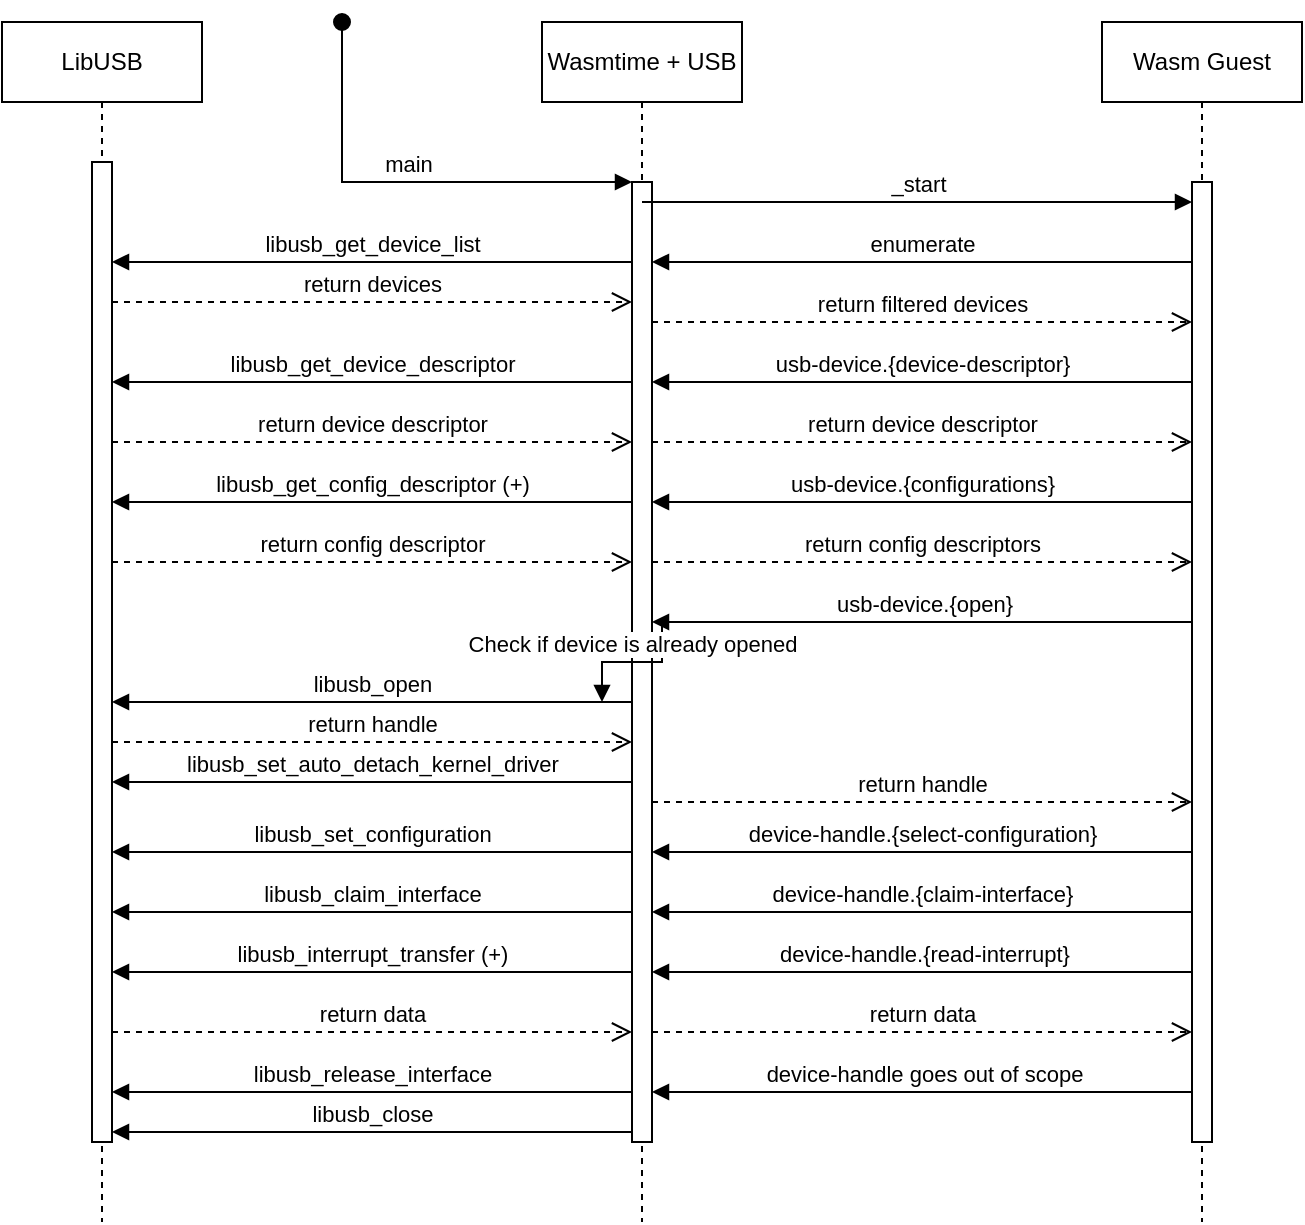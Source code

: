 <mxfile version="24.4.4" type="device">
  <diagram name="Page-1" id="2YBvvXClWsGukQMizWep">
    <mxGraphModel dx="670" dy="593" grid="1" gridSize="10" guides="1" tooltips="1" connect="1" arrows="1" fold="1" page="1" pageScale="1" pageWidth="850" pageHeight="1100" math="0" shadow="0">
      <root>
        <mxCell id="0" />
        <mxCell id="1" parent="0" />
        <mxCell id="aM9ryv3xv72pqoxQDRHE-1" value="LibUSB" style="shape=umlLifeline;perimeter=lifelinePerimeter;whiteSpace=wrap;html=1;container=0;dropTarget=0;collapsible=0;recursiveResize=0;outlineConnect=0;portConstraint=eastwest;newEdgeStyle={&quot;edgeStyle&quot;:&quot;elbowEdgeStyle&quot;,&quot;elbow&quot;:&quot;vertical&quot;,&quot;curved&quot;:0,&quot;rounded&quot;:0};" parent="1" vertex="1">
          <mxGeometry x="20" y="40" width="100" height="600" as="geometry" />
        </mxCell>
        <mxCell id="aM9ryv3xv72pqoxQDRHE-2" value="" style="html=1;points=[];perimeter=orthogonalPerimeter;outlineConnect=0;targetShapes=umlLifeline;portConstraint=eastwest;newEdgeStyle={&quot;edgeStyle&quot;:&quot;elbowEdgeStyle&quot;,&quot;elbow&quot;:&quot;vertical&quot;,&quot;curved&quot;:0,&quot;rounded&quot;:0};" parent="aM9ryv3xv72pqoxQDRHE-1" vertex="1">
          <mxGeometry x="45" y="70" width="10" height="490" as="geometry" />
        </mxCell>
        <mxCell id="aM9ryv3xv72pqoxQDRHE-5" value="Wasmtime + USB" style="shape=umlLifeline;perimeter=lifelinePerimeter;whiteSpace=wrap;html=1;container=0;dropTarget=0;collapsible=0;recursiveResize=0;outlineConnect=0;portConstraint=eastwest;newEdgeStyle={&quot;edgeStyle&quot;:&quot;elbowEdgeStyle&quot;,&quot;elbow&quot;:&quot;vertical&quot;,&quot;curved&quot;:0,&quot;rounded&quot;:0};" parent="1" vertex="1">
          <mxGeometry x="290" y="40" width="100" height="600" as="geometry" />
        </mxCell>
        <mxCell id="aM9ryv3xv72pqoxQDRHE-6" value="" style="html=1;points=[];perimeter=orthogonalPerimeter;outlineConnect=0;targetShapes=umlLifeline;portConstraint=eastwest;newEdgeStyle={&quot;edgeStyle&quot;:&quot;elbowEdgeStyle&quot;,&quot;elbow&quot;:&quot;vertical&quot;,&quot;curved&quot;:0,&quot;rounded&quot;:0};" parent="aM9ryv3xv72pqoxQDRHE-5" vertex="1">
          <mxGeometry x="45" y="80" width="10" height="480" as="geometry" />
        </mxCell>
        <mxCell id="aM9ryv3xv72pqoxQDRHE-9" value="libusb_get_device_list" style="html=1;verticalAlign=bottom;endArrow=block;edgeStyle=elbowEdgeStyle;elbow=vertical;curved=0;rounded=0;" parent="1" target="aM9ryv3xv72pqoxQDRHE-2" edge="1">
          <mxGeometry relative="1" as="geometry">
            <mxPoint x="335" y="160" as="sourcePoint" />
            <Array as="points">
              <mxPoint x="200" y="160" />
              <mxPoint x="190" y="150" />
            </Array>
            <mxPoint x="95" y="160" as="targetPoint" />
          </mxGeometry>
        </mxCell>
        <mxCell id="aM9ryv3xv72pqoxQDRHE-10" value="return filtered devices" style="html=1;verticalAlign=bottom;endArrow=open;dashed=1;endSize=8;edgeStyle=elbowEdgeStyle;elbow=vertical;curved=0;rounded=0;" parent="1" source="aM9ryv3xv72pqoxQDRHE-6" target="19vWEmccMm8PZ0_2HQt9-2" edge="1">
          <mxGeometry relative="1" as="geometry">
            <mxPoint x="615" y="190" as="targetPoint" />
            <Array as="points">
              <mxPoint x="460" y="190" />
            </Array>
            <mxPoint x="340.0" y="190" as="sourcePoint" />
          </mxGeometry>
        </mxCell>
        <mxCell id="19vWEmccMm8PZ0_2HQt9-1" value="Wasm Guest" style="shape=umlLifeline;perimeter=lifelinePerimeter;whiteSpace=wrap;html=1;container=0;dropTarget=0;collapsible=0;recursiveResize=0;outlineConnect=0;portConstraint=eastwest;newEdgeStyle={&quot;edgeStyle&quot;:&quot;elbowEdgeStyle&quot;,&quot;elbow&quot;:&quot;vertical&quot;,&quot;curved&quot;:0,&quot;rounded&quot;:0};" parent="1" vertex="1">
          <mxGeometry x="570" y="40" width="100" height="600" as="geometry" />
        </mxCell>
        <mxCell id="19vWEmccMm8PZ0_2HQt9-2" value="" style="html=1;points=[];perimeter=orthogonalPerimeter;outlineConnect=0;targetShapes=umlLifeline;portConstraint=eastwest;newEdgeStyle={&quot;edgeStyle&quot;:&quot;elbowEdgeStyle&quot;,&quot;elbow&quot;:&quot;vertical&quot;,&quot;curved&quot;:0,&quot;rounded&quot;:0};" parent="19vWEmccMm8PZ0_2HQt9-1" vertex="1">
          <mxGeometry x="45" y="80" width="10" height="480" as="geometry" />
        </mxCell>
        <mxCell id="19vWEmccMm8PZ0_2HQt9-3" value="_start" style="html=1;verticalAlign=bottom;endArrow=block;edgeStyle=elbowEdgeStyle;elbow=vertical;curved=0;rounded=0;" parent="1" source="aM9ryv3xv72pqoxQDRHE-5" target="19vWEmccMm8PZ0_2HQt9-2" edge="1">
          <mxGeometry relative="1" as="geometry">
            <mxPoint x="430" y="120" as="sourcePoint" />
            <Array as="points">
              <mxPoint x="445" y="130" />
            </Array>
            <mxPoint x="600" y="130" as="targetPoint" />
          </mxGeometry>
        </mxCell>
        <mxCell id="19vWEmccMm8PZ0_2HQt9-4" value="enumerate" style="html=1;verticalAlign=bottom;endArrow=block;edgeStyle=elbowEdgeStyle;elbow=vertical;curved=0;rounded=0;" parent="1" source="19vWEmccMm8PZ0_2HQt9-2" target="aM9ryv3xv72pqoxQDRHE-6" edge="1">
          <mxGeometry relative="1" as="geometry">
            <mxPoint x="585" y="180" as="sourcePoint" />
            <Array as="points">
              <mxPoint x="550" y="160" />
              <mxPoint x="440" y="180" />
            </Array>
            <mxPoint x="430" y="170" as="targetPoint" />
          </mxGeometry>
        </mxCell>
        <mxCell id="19vWEmccMm8PZ0_2HQt9-5" value="return devices" style="html=1;verticalAlign=bottom;endArrow=open;dashed=1;endSize=8;edgeStyle=elbowEdgeStyle;elbow=vertical;curved=0;rounded=0;" parent="1" source="aM9ryv3xv72pqoxQDRHE-2" edge="1">
          <mxGeometry relative="1" as="geometry">
            <mxPoint x="335" y="180" as="targetPoint" />
            <Array as="points">
              <mxPoint x="240" y="180" />
            </Array>
            <mxPoint x="89.875" y="180" as="sourcePoint" />
          </mxGeometry>
        </mxCell>
        <mxCell id="aM9ryv3xv72pqoxQDRHE-3" value="main" style="html=1;verticalAlign=bottom;startArrow=oval;endArrow=block;startSize=8;edgeStyle=elbowEdgeStyle;elbow=vertical;curved=0;rounded=0;" parent="1" target="aM9ryv3xv72pqoxQDRHE-6" edge="1">
          <mxGeometry relative="1" as="geometry">
            <mxPoint x="190" y="40" as="sourcePoint" />
            <mxPoint x="270" y="100" as="targetPoint" />
            <Array as="points">
              <mxPoint x="220" y="120" />
            </Array>
          </mxGeometry>
        </mxCell>
        <mxCell id="19vWEmccMm8PZ0_2HQt9-6" value="usb-device.{device-descriptor}" style="html=1;verticalAlign=bottom;endArrow=block;edgeStyle=elbowEdgeStyle;elbow=vertical;curved=0;rounded=0;" parent="1" source="19vWEmccMm8PZ0_2HQt9-2" edge="1">
          <mxGeometry relative="1" as="geometry">
            <mxPoint x="615" y="220" as="sourcePoint" />
            <Array as="points">
              <mxPoint x="490" y="220" />
              <mxPoint x="550" y="250" />
              <mxPoint x="440" y="270" />
            </Array>
            <mxPoint x="345" y="220" as="targetPoint" />
          </mxGeometry>
        </mxCell>
        <mxCell id="19vWEmccMm8PZ0_2HQt9-7" value="libusb_get_device_descriptor" style="html=1;verticalAlign=bottom;endArrow=block;edgeStyle=elbowEdgeStyle;elbow=vertical;curved=0;rounded=0;" parent="1" target="aM9ryv3xv72pqoxQDRHE-2" edge="1">
          <mxGeometry relative="1" as="geometry">
            <mxPoint x="335" y="220" as="sourcePoint" />
            <Array as="points">
              <mxPoint x="205" y="220" />
              <mxPoint x="195" y="210" />
            </Array>
            <mxPoint x="80" y="220" as="targetPoint" />
          </mxGeometry>
        </mxCell>
        <mxCell id="19vWEmccMm8PZ0_2HQt9-8" value="return device descriptor" style="html=1;verticalAlign=bottom;endArrow=open;dashed=1;endSize=8;edgeStyle=elbowEdgeStyle;elbow=vertical;curved=0;rounded=0;" parent="1" source="aM9ryv3xv72pqoxQDRHE-2" target="aM9ryv3xv72pqoxQDRHE-6" edge="1">
          <mxGeometry relative="1" as="geometry">
            <mxPoint x="335.13" y="250" as="targetPoint" />
            <Array as="points">
              <mxPoint x="240.13" y="250" />
            </Array>
            <mxPoint x="90" y="250" as="sourcePoint" />
          </mxGeometry>
        </mxCell>
        <mxCell id="19vWEmccMm8PZ0_2HQt9-9" value="return device descriptor" style="html=1;verticalAlign=bottom;endArrow=open;dashed=1;endSize=8;edgeStyle=elbowEdgeStyle;elbow=vertical;curved=0;rounded=0;" parent="1" source="aM9ryv3xv72pqoxQDRHE-6" target="19vWEmccMm8PZ0_2HQt9-2" edge="1">
          <mxGeometry relative="1" as="geometry">
            <mxPoint x="585" y="250" as="targetPoint" />
            <Array as="points">
              <mxPoint x="490.13" y="250" />
            </Array>
            <mxPoint x="340" y="250" as="sourcePoint" />
          </mxGeometry>
        </mxCell>
        <mxCell id="19vWEmccMm8PZ0_2HQt9-14" value="usb-device.{configurations}" style="html=1;verticalAlign=bottom;endArrow=block;edgeStyle=elbowEdgeStyle;elbow=vertical;curved=0;rounded=0;" parent="1" source="19vWEmccMm8PZ0_2HQt9-2" edge="1">
          <mxGeometry relative="1" as="geometry">
            <mxPoint x="615" y="280" as="sourcePoint" />
            <Array as="points">
              <mxPoint x="490" y="280" />
              <mxPoint x="550" y="310" />
              <mxPoint x="440" y="330" />
            </Array>
            <mxPoint x="345" y="280" as="targetPoint" />
          </mxGeometry>
        </mxCell>
        <mxCell id="19vWEmccMm8PZ0_2HQt9-15" value="libusb_get_config_descriptor (+)" style="html=1;verticalAlign=bottom;endArrow=block;edgeStyle=elbowEdgeStyle;elbow=horizontal;curved=0;rounded=0;" parent="1" target="aM9ryv3xv72pqoxQDRHE-2" edge="1">
          <mxGeometry relative="1" as="geometry">
            <mxPoint x="335" y="280" as="sourcePoint" />
            <Array as="points">
              <mxPoint x="205" y="280" />
              <mxPoint x="195" y="270" />
            </Array>
            <mxPoint x="95" y="280" as="targetPoint" />
          </mxGeometry>
        </mxCell>
        <mxCell id="19vWEmccMm8PZ0_2HQt9-16" value="return config descriptor" style="html=1;verticalAlign=bottom;endArrow=open;dashed=1;endSize=8;edgeStyle=elbowEdgeStyle;elbow=vertical;curved=0;rounded=0;" parent="1" source="aM9ryv3xv72pqoxQDRHE-2" edge="1">
          <mxGeometry x="0.001" relative="1" as="geometry">
            <mxPoint x="335" y="310" as="targetPoint" />
            <Array as="points">
              <mxPoint x="240.13" y="310" />
            </Array>
            <mxPoint x="90" y="310" as="sourcePoint" />
            <mxPoint as="offset" />
          </mxGeometry>
        </mxCell>
        <mxCell id="19vWEmccMm8PZ0_2HQt9-17" value="return config descriptors" style="html=1;verticalAlign=bottom;endArrow=open;dashed=1;endSize=8;edgeStyle=elbowEdgeStyle;elbow=vertical;curved=0;rounded=0;" parent="1" source="aM9ryv3xv72pqoxQDRHE-6" target="19vWEmccMm8PZ0_2HQt9-2" edge="1">
          <mxGeometry relative="1" as="geometry">
            <mxPoint x="620" y="310" as="targetPoint" />
            <Array as="points">
              <mxPoint x="490.13" y="310" />
            </Array>
            <mxPoint x="340" y="310" as="sourcePoint" />
          </mxGeometry>
        </mxCell>
        <mxCell id="19vWEmccMm8PZ0_2HQt9-18" value="usb-device.{open}" style="html=1;verticalAlign=bottom;endArrow=block;edgeStyle=elbowEdgeStyle;elbow=vertical;curved=0;rounded=0;" parent="1" source="19vWEmccMm8PZ0_2HQt9-2" target="aM9ryv3xv72pqoxQDRHE-6" edge="1">
          <mxGeometry x="-0.002" relative="1" as="geometry">
            <mxPoint x="610" y="340" as="sourcePoint" />
            <Array as="points">
              <mxPoint x="485" y="340" />
              <mxPoint x="545" y="370" />
              <mxPoint x="435" y="390" />
            </Array>
            <mxPoint x="350" y="340" as="targetPoint" />
            <mxPoint as="offset" />
          </mxGeometry>
        </mxCell>
        <mxCell id="19vWEmccMm8PZ0_2HQt9-19" value="libusb_open" style="html=1;verticalAlign=bottom;endArrow=block;edgeStyle=elbowEdgeStyle;elbow=vertical;curved=0;rounded=0;" parent="1" target="aM9ryv3xv72pqoxQDRHE-2" edge="1">
          <mxGeometry relative="1" as="geometry">
            <mxPoint x="335" y="380" as="sourcePoint" />
            <Array as="points">
              <mxPoint x="230" y="380" />
              <mxPoint x="290" y="410" />
              <mxPoint x="180" y="430" />
            </Array>
            <mxPoint x="95" y="380" as="targetPoint" />
            <mxPoint as="offset" />
          </mxGeometry>
        </mxCell>
        <mxCell id="19vWEmccMm8PZ0_2HQt9-20" value="Check if device is already opened" style="html=1;verticalAlign=bottom;endArrow=block;edgeStyle=elbowEdgeStyle;elbow=vertical;curved=0;rounded=0;" parent="1" edge="1">
          <mxGeometry relative="1" as="geometry">
            <mxPoint x="350" y="340" as="sourcePoint" />
            <Array as="points">
              <mxPoint x="330" y="360" />
              <mxPoint x="540" y="430" />
              <mxPoint x="430" y="450" />
            </Array>
            <mxPoint x="320" y="380" as="targetPoint" />
            <mxPoint as="offset" />
          </mxGeometry>
        </mxCell>
        <mxCell id="19vWEmccMm8PZ0_2HQt9-21" value="return handle" style="html=1;verticalAlign=bottom;endArrow=open;dashed=1;endSize=8;edgeStyle=elbowEdgeStyle;elbow=vertical;curved=0;rounded=0;" parent="1" source="aM9ryv3xv72pqoxQDRHE-2" edge="1">
          <mxGeometry x="0.001" relative="1" as="geometry">
            <mxPoint x="335" y="400" as="targetPoint" />
            <Array as="points">
              <mxPoint x="240.13" y="400" />
            </Array>
            <mxPoint x="90" y="400" as="sourcePoint" />
            <mxPoint as="offset" />
          </mxGeometry>
        </mxCell>
        <mxCell id="19vWEmccMm8PZ0_2HQt9-22" value="return handle" style="html=1;verticalAlign=bottom;endArrow=open;dashed=1;endSize=8;edgeStyle=elbowEdgeStyle;elbow=vertical;curved=0;rounded=0;" parent="1" edge="1">
          <mxGeometry x="0.001" relative="1" as="geometry">
            <mxPoint x="615" y="430" as="targetPoint" />
            <Array as="points">
              <mxPoint x="495.13" y="430" />
            </Array>
            <mxPoint x="345" y="430" as="sourcePoint" />
            <mxPoint as="offset" />
          </mxGeometry>
        </mxCell>
        <mxCell id="19vWEmccMm8PZ0_2HQt9-23" value="device-handle.{select-configuration}" style="html=1;verticalAlign=bottom;endArrow=block;edgeStyle=elbowEdgeStyle;elbow=vertical;curved=0;rounded=0;" parent="1" edge="1">
          <mxGeometry x="-0.001" relative="1" as="geometry">
            <mxPoint x="615" y="455" as="sourcePoint" />
            <Array as="points">
              <mxPoint x="480" y="455" />
              <mxPoint x="540" y="485" />
              <mxPoint x="430" y="505" />
            </Array>
            <mxPoint x="345" y="455" as="targetPoint" />
            <mxPoint as="offset" />
          </mxGeometry>
        </mxCell>
        <mxCell id="19vWEmccMm8PZ0_2HQt9-24" value="libusb_set_configuration" style="html=1;verticalAlign=bottom;endArrow=block;edgeStyle=elbowEdgeStyle;elbow=vertical;curved=0;rounded=0;" parent="1" edge="1">
          <mxGeometry x="-0.001" relative="1" as="geometry">
            <mxPoint x="335" y="455" as="sourcePoint" />
            <Array as="points">
              <mxPoint x="215" y="455" />
              <mxPoint x="275" y="485" />
              <mxPoint x="165" y="505" />
            </Array>
            <mxPoint x="75" y="455" as="targetPoint" />
            <mxPoint as="offset" />
          </mxGeometry>
        </mxCell>
        <mxCell id="19vWEmccMm8PZ0_2HQt9-25" value="device-handle.{claim-interface}" style="html=1;verticalAlign=bottom;endArrow=block;edgeStyle=elbowEdgeStyle;elbow=vertical;curved=0;rounded=0;" parent="1" edge="1">
          <mxGeometry x="-0.001" relative="1" as="geometry">
            <mxPoint x="615" y="485" as="sourcePoint" />
            <Array as="points">
              <mxPoint x="480" y="485" />
              <mxPoint x="540" y="515" />
              <mxPoint x="430" y="535" />
            </Array>
            <mxPoint x="345" y="485" as="targetPoint" />
            <mxPoint as="offset" />
          </mxGeometry>
        </mxCell>
        <mxCell id="19vWEmccMm8PZ0_2HQt9-26" value="libusb_claim_interface" style="html=1;verticalAlign=bottom;endArrow=block;edgeStyle=elbowEdgeStyle;elbow=vertical;curved=0;rounded=0;" parent="1" edge="1">
          <mxGeometry relative="1" as="geometry">
            <mxPoint x="335" y="485" as="sourcePoint" />
            <Array as="points">
              <mxPoint x="215" y="485" />
              <mxPoint x="275" y="515" />
              <mxPoint x="165" y="535" />
            </Array>
            <mxPoint x="75" y="485" as="targetPoint" />
            <mxPoint as="offset" />
          </mxGeometry>
        </mxCell>
        <mxCell id="19vWEmccMm8PZ0_2HQt9-27" value="device-handle.{read-interrupt}" style="html=1;verticalAlign=bottom;endArrow=block;edgeStyle=elbowEdgeStyle;elbow=vertical;curved=0;rounded=0;" parent="1" edge="1">
          <mxGeometry x="-0.002" relative="1" as="geometry">
            <mxPoint x="615" y="515" as="sourcePoint" />
            <Array as="points">
              <mxPoint x="480" y="515" />
              <mxPoint x="540" y="545" />
              <mxPoint x="430" y="565" />
            </Array>
            <mxPoint x="345" y="515" as="targetPoint" />
            <mxPoint as="offset" />
          </mxGeometry>
        </mxCell>
        <mxCell id="19vWEmccMm8PZ0_2HQt9-28" value="libusb_interrupt_transfer (+)" style="html=1;verticalAlign=bottom;endArrow=block;edgeStyle=elbowEdgeStyle;elbow=vertical;curved=0;rounded=0;" parent="1" edge="1">
          <mxGeometry relative="1" as="geometry">
            <mxPoint x="335" y="515" as="sourcePoint" />
            <Array as="points">
              <mxPoint x="215" y="515" />
              <mxPoint x="275" y="545" />
              <mxPoint x="165" y="565" />
            </Array>
            <mxPoint x="75" y="515" as="targetPoint" />
            <mxPoint as="offset" />
          </mxGeometry>
        </mxCell>
        <mxCell id="19vWEmccMm8PZ0_2HQt9-29" value="return data" style="html=1;verticalAlign=bottom;endArrow=open;dashed=1;endSize=8;edgeStyle=elbowEdgeStyle;elbow=vertical;curved=0;rounded=0;" parent="1" edge="1">
          <mxGeometry x="0.001" relative="1" as="geometry">
            <mxPoint x="335" y="545" as="targetPoint" />
            <Array as="points">
              <mxPoint x="245.13" y="545" />
            </Array>
            <mxPoint x="75" y="545" as="sourcePoint" />
            <mxPoint as="offset" />
          </mxGeometry>
        </mxCell>
        <mxCell id="19vWEmccMm8PZ0_2HQt9-30" value="return data" style="html=1;verticalAlign=bottom;endArrow=open;dashed=1;endSize=8;edgeStyle=elbowEdgeStyle;elbow=vertical;curved=0;rounded=0;" parent="1" edge="1">
          <mxGeometry x="0.001" relative="1" as="geometry">
            <mxPoint x="615" y="545" as="targetPoint" />
            <Array as="points">
              <mxPoint x="495.13" y="545" />
            </Array>
            <mxPoint x="345" y="545" as="sourcePoint" />
            <mxPoint as="offset" />
          </mxGeometry>
        </mxCell>
        <mxCell id="19vWEmccMm8PZ0_2HQt9-31" value="device-handle goes out of scope" style="html=1;verticalAlign=bottom;endArrow=block;edgeStyle=elbowEdgeStyle;elbow=vertical;curved=0;rounded=0;" parent="1" edge="1">
          <mxGeometry x="-0.002" relative="1" as="geometry">
            <mxPoint x="615" y="575" as="sourcePoint" />
            <Array as="points">
              <mxPoint x="485" y="575" />
              <mxPoint x="545" y="605" />
              <mxPoint x="435" y="625" />
            </Array>
            <mxPoint x="345" y="575" as="targetPoint" />
            <mxPoint as="offset" />
          </mxGeometry>
        </mxCell>
        <mxCell id="19vWEmccMm8PZ0_2HQt9-32" value="libusb_release_interface" style="html=1;verticalAlign=bottom;endArrow=block;edgeStyle=elbowEdgeStyle;elbow=vertical;curved=0;rounded=0;" parent="1" edge="1">
          <mxGeometry relative="1" as="geometry">
            <mxPoint x="335" y="575" as="sourcePoint" />
            <Array as="points">
              <mxPoint x="280" y="575" />
              <mxPoint x="340" y="605" />
              <mxPoint x="230" y="625" />
            </Array>
            <mxPoint x="75" y="575" as="targetPoint" />
            <mxPoint as="offset" />
          </mxGeometry>
        </mxCell>
        <mxCell id="19vWEmccMm8PZ0_2HQt9-33" value="libusb_close" style="html=1;verticalAlign=bottom;endArrow=block;edgeStyle=elbowEdgeStyle;elbow=vertical;curved=0;rounded=0;" parent="1" edge="1">
          <mxGeometry relative="1" as="geometry">
            <mxPoint x="335" y="595" as="sourcePoint" />
            <Array as="points">
              <mxPoint x="295" y="595" />
              <mxPoint x="355" y="625" />
              <mxPoint x="245" y="645" />
            </Array>
            <mxPoint x="75" y="595" as="targetPoint" />
            <mxPoint as="offset" />
          </mxGeometry>
        </mxCell>
        <mxCell id="jpOsLrCYZ7sZ3V4BeZ9k-1" value="libusb_set_auto_detach_kernel_driver" style="html=1;verticalAlign=bottom;endArrow=block;edgeStyle=elbowEdgeStyle;elbow=vertical;curved=0;rounded=0;" edge="1" parent="1" source="aM9ryv3xv72pqoxQDRHE-6" target="aM9ryv3xv72pqoxQDRHE-2">
          <mxGeometry relative="1" as="geometry">
            <mxPoint x="340" y="420" as="sourcePoint" />
            <Array as="points">
              <mxPoint x="235" y="420" />
              <mxPoint x="295" y="450" />
              <mxPoint x="185" y="470" />
            </Array>
            <mxPoint x="80" y="420" as="targetPoint" />
            <mxPoint as="offset" />
          </mxGeometry>
        </mxCell>
      </root>
    </mxGraphModel>
  </diagram>
</mxfile>
